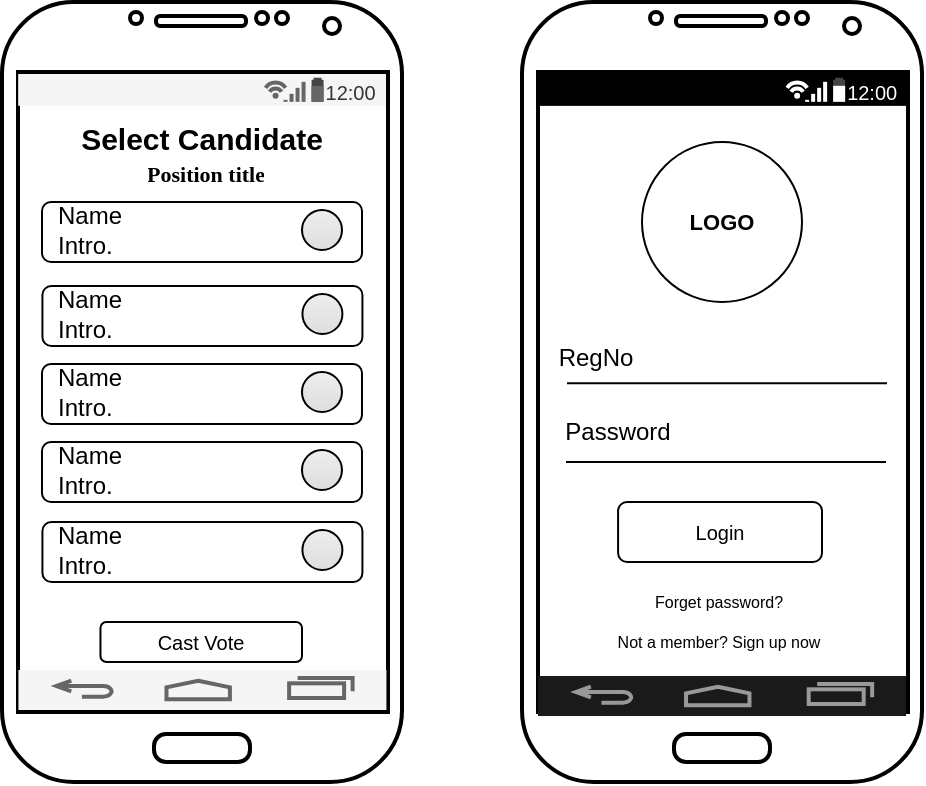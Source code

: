 <mxfile version="13.9.9" type="device"><diagram name="Page-1" id="f1b7ffb7-ca1e-a977-7cf5-a751b3c06c05"><mxGraphModel dx="1002" dy="572" grid="1" gridSize="10" guides="1" tooltips="1" connect="1" arrows="1" fold="1" page="1" pageScale="1" pageWidth="826" pageHeight="1169" background="#ffffff" math="0" shadow="0" extFonts="Permanent Marker^https://fonts.googleapis.com/css?family=Permanent+Marker"><root><mxCell id="0"/><mxCell id="1" parent="0"/><mxCell id="kMGmWasBhL4QaRdJXCfY-61" value="" style="verticalLabelPosition=bottom;verticalAlign=top;html=1;shadow=0;strokeWidth=2;shape=mxgraph.android.phone2;" parent="1" vertex="1"><mxGeometry x="330" y="50" width="200" height="390" as="geometry"/></mxCell><mxCell id="kMGmWasBhL4QaRdJXCfY-63" value="" style="strokeWidth=1;html=1;shadow=0;dashed=0;shape=mxgraph.android.statusBar;align=center;fillColor=#000000;strokeColor=#ffffff;fontColor=#ffffff;fontSize=10;" parent="1" vertex="1"><mxGeometry x="339" y="86" width="183.57" height="15.825" as="geometry"/></mxCell><mxCell id="kMGmWasBhL4QaRdJXCfY-64" value="" style="verticalLabelPosition=bottom;verticalAlign=top;html=1;shadow=0;dashed=0;strokeWidth=2;shape=mxgraph.android.navigation_bar_1;fillColor=#1A1A1A;strokeColor=#999999;" parent="1" vertex="1"><mxGeometry x="338" y="387" width="184" height="20" as="geometry"/></mxCell><mxCell id="kMGmWasBhL4QaRdJXCfY-65" value="Login" style="rounded=1;html=1;shadow=0;dashed=0;whiteSpace=wrap;fontSize=10;align=center;" parent="1" vertex="1"><mxGeometry x="378.04" y="300" width="101.96" height="30" as="geometry"/></mxCell><mxCell id="kMGmWasBhL4QaRdJXCfY-67" value="RegNo" style="text;html=1;strokeColor=none;fillColor=none;align=center;verticalAlign=middle;whiteSpace=wrap;rounded=0;" parent="1" vertex="1"><mxGeometry x="347.0" y="218" width="40" height="20" as="geometry"/></mxCell><mxCell id="kMGmWasBhL4QaRdJXCfY-69" value="Password" style="text;html=1;strokeColor=none;fillColor=none;align=center;verticalAlign=middle;whiteSpace=wrap;rounded=0;" parent="1" vertex="1"><mxGeometry x="357.71" y="255" width="40" height="20" as="geometry"/></mxCell><mxCell id="kMGmWasBhL4QaRdJXCfY-70" value="Forget password?" style="text;html=1;strokeColor=none;fillColor=none;align=center;verticalAlign=middle;whiteSpace=wrap;rounded=0;fontSize=8;" parent="1" vertex="1"><mxGeometry x="369.37" y="340" width="119.29" height="20" as="geometry"/></mxCell><mxCell id="kMGmWasBhL4QaRdJXCfY-71" value="" style="endArrow=none;html=1;fontSize=8;" parent="1" edge="1"><mxGeometry width="50" height="50" relative="1" as="geometry"><mxPoint x="512" y="280" as="sourcePoint"/><mxPoint x="352" y="280" as="targetPoint"/></mxGeometry></mxCell><mxCell id="kMGmWasBhL4QaRdJXCfY-72" value="" style="endArrow=none;html=1;fontSize=8;" parent="1" edge="1"><mxGeometry width="50" height="50" relative="1" as="geometry"><mxPoint x="512.5" y="240.66" as="sourcePoint"/><mxPoint x="352.5" y="240.66" as="targetPoint"/></mxGeometry></mxCell><mxCell id="kMGmWasBhL4QaRdJXCfY-73" value="LOGO" style="ellipse;whiteSpace=wrap;html=1;aspect=fixed;strokeColor=#000000;fontSize=11;fontStyle=1" parent="1" vertex="1"><mxGeometry x="390" y="120" width="80" height="80" as="geometry"/></mxCell><mxCell id="kMGmWasBhL4QaRdJXCfY-74" value="Not a member? Sign up now" style="text;html=1;strokeColor=none;fillColor=none;align=center;verticalAlign=middle;whiteSpace=wrap;rounded=0;fontSize=8;" parent="1" vertex="1"><mxGeometry x="369.37" y="360" width="119.29" height="20" as="geometry"/></mxCell><mxCell id="kMGmWasBhL4QaRdJXCfY-75" value="" style="verticalLabelPosition=bottom;verticalAlign=top;html=1;shadow=0;strokeWidth=2;shape=mxgraph.android.phone2;" parent="1" vertex="1"><mxGeometry x="70" y="50" width="200" height="390" as="geometry"/></mxCell><mxCell id="kMGmWasBhL4QaRdJXCfY-76" value="" style="strokeWidth=1;html=1;shadow=0;dashed=0;shape=mxgraph.android.statusBar;align=center;fillColor=#f5f5f5;strokeColor=#666666;fontSize=10;fontColor=#333333;" parent="1" vertex="1"><mxGeometry x="78.21" y="86" width="183.57" height="15.825" as="geometry"/></mxCell><mxCell id="kMGmWasBhL4QaRdJXCfY-77" value="" style="verticalLabelPosition=bottom;verticalAlign=top;html=1;shadow=0;dashed=0;strokeWidth=2;shape=mxgraph.android.navigation_bar_1;fillColor=#f5f5f5;strokeColor=#666666;fontColor=#333333;" parent="1" vertex="1"><mxGeometry x="78.21" y="384" width="184" height="20" as="geometry"/></mxCell><mxCell id="kMGmWasBhL4QaRdJXCfY-78" value="&lt;h1 style=&quot;font-size: 15px;&quot;&gt;Select Candidate&lt;/h1&gt;" style="text;html=1;strokeColor=none;fillColor=none;spacing=5;spacingTop=-20;whiteSpace=wrap;overflow=hidden;rounded=0;fontSize=15;align=center;" parent="1" vertex="1"><mxGeometry x="85.21" y="110" width="169.79" height="20" as="geometry"/></mxCell><mxCell id="kMGmWasBhL4QaRdJXCfY-89" value="" style="rounded=1;html=1;shadow=0;dashed=0;whiteSpace=wrap;fontSize=10;align=center;" parent="1" vertex="1"><mxGeometry x="90" y="150" width="160" height="30" as="geometry"/></mxCell><mxCell id="QnsAYgQ0OXSgmZTBLUDZ-9" value="Cast Vote" style="rounded=1;html=1;shadow=0;dashed=0;whiteSpace=wrap;fontSize=10;align=center;" vertex="1" parent="1"><mxGeometry x="119.23" y="360" width="100.77" height="20" as="geometry"/></mxCell><mxCell id="QnsAYgQ0OXSgmZTBLUDZ-10" value="" style="html=1;shadow=0;dashed=0;shape=mxgraph.bootstrap.radioButton2;labelPosition=right;verticalLabelPosition=middle;align=left;verticalAlign=middle;gradientColor=#DEDEDE;fillColor=#EDEDED;checked=0;spacing=5;checkedFill=#0085FC;checkedStroke=#ffffff;fontSize=15;fontColor=#000000;" vertex="1" parent="1"><mxGeometry x="220" y="154" width="20" height="20" as="geometry"/></mxCell><mxCell id="QnsAYgQ0OXSgmZTBLUDZ-11" value="Name&lt;br style=&quot;font-size: 12px;&quot;&gt;Intro." style="text;html=1;strokeColor=none;fillColor=none;align=left;verticalAlign=middle;whiteSpace=wrap;rounded=0;fontSize=12;fontColor=#000000;" vertex="1" parent="1"><mxGeometry x="96" y="154" width="100" height="20" as="geometry"/></mxCell><mxCell id="QnsAYgQ0OXSgmZTBLUDZ-12" value="" style="rounded=1;html=1;shadow=0;dashed=0;whiteSpace=wrap;fontSize=10;align=center;" vertex="1" parent="1"><mxGeometry x="90.21" y="192" width="160" height="30" as="geometry"/></mxCell><mxCell id="QnsAYgQ0OXSgmZTBLUDZ-13" value="" style="html=1;shadow=0;dashed=0;shape=mxgraph.bootstrap.radioButton2;labelPosition=right;verticalLabelPosition=middle;align=left;verticalAlign=middle;gradientColor=#DEDEDE;fillColor=#EDEDED;checked=0;spacing=5;checkedFill=#0085FC;checkedStroke=#ffffff;fontSize=15;fontColor=#000000;" vertex="1" parent="1"><mxGeometry x="220.21" y="196" width="20" height="20" as="geometry"/></mxCell><mxCell id="QnsAYgQ0OXSgmZTBLUDZ-14" value="Name&lt;br style=&quot;font-size: 12px;&quot;&gt;Intro." style="text;html=1;strokeColor=none;fillColor=none;align=left;verticalAlign=middle;whiteSpace=wrap;rounded=0;fontSize=12;fontColor=#000000;" vertex="1" parent="1"><mxGeometry x="96.21" y="196" width="100" height="20" as="geometry"/></mxCell><mxCell id="QnsAYgQ0OXSgmZTBLUDZ-15" value="" style="rounded=1;html=1;shadow=0;dashed=0;whiteSpace=wrap;fontSize=10;align=center;" vertex="1" parent="1"><mxGeometry x="89.99" y="231" width="160" height="30" as="geometry"/></mxCell><mxCell id="QnsAYgQ0OXSgmZTBLUDZ-16" value="" style="html=1;shadow=0;dashed=0;shape=mxgraph.bootstrap.radioButton2;labelPosition=right;verticalLabelPosition=middle;align=left;verticalAlign=middle;gradientColor=#DEDEDE;fillColor=#EDEDED;checked=0;spacing=5;checkedFill=#0085FC;checkedStroke=#ffffff;fontSize=15;fontColor=#000000;" vertex="1" parent="1"><mxGeometry x="219.99" y="235" width="20" height="20" as="geometry"/></mxCell><mxCell id="QnsAYgQ0OXSgmZTBLUDZ-17" value="Name&lt;br style=&quot;font-size: 12px;&quot;&gt;Intro." style="text;html=1;strokeColor=none;fillColor=none;align=left;verticalAlign=middle;whiteSpace=wrap;rounded=0;fontSize=12;fontColor=#000000;" vertex="1" parent="1"><mxGeometry x="95.99" y="235" width="100" height="20" as="geometry"/></mxCell><mxCell id="QnsAYgQ0OXSgmZTBLUDZ-18" value="" style="rounded=1;html=1;shadow=0;dashed=0;whiteSpace=wrap;fontSize=10;align=center;" vertex="1" parent="1"><mxGeometry x="89.99" y="270" width="160" height="30" as="geometry"/></mxCell><mxCell id="QnsAYgQ0OXSgmZTBLUDZ-19" value="" style="html=1;shadow=0;dashed=0;shape=mxgraph.bootstrap.radioButton2;labelPosition=right;verticalLabelPosition=middle;align=left;verticalAlign=middle;gradientColor=#DEDEDE;fillColor=#EDEDED;checked=0;spacing=5;checkedFill=#0085FC;checkedStroke=#ffffff;fontSize=15;fontColor=#000000;" vertex="1" parent="1"><mxGeometry x="219.99" y="274" width="20" height="20" as="geometry"/></mxCell><mxCell id="QnsAYgQ0OXSgmZTBLUDZ-20" value="Name&lt;br style=&quot;font-size: 12px;&quot;&gt;Intro." style="text;html=1;strokeColor=none;fillColor=none;align=left;verticalAlign=middle;whiteSpace=wrap;rounded=0;fontSize=12;fontColor=#000000;" vertex="1" parent="1"><mxGeometry x="95.99" y="274" width="100" height="20" as="geometry"/></mxCell><mxCell id="QnsAYgQ0OXSgmZTBLUDZ-21" value="" style="rounded=1;html=1;shadow=0;dashed=0;whiteSpace=wrap;fontSize=10;align=center;" vertex="1" parent="1"><mxGeometry x="90.21" y="310" width="160" height="30" as="geometry"/></mxCell><mxCell id="QnsAYgQ0OXSgmZTBLUDZ-22" value="" style="html=1;shadow=0;dashed=0;shape=mxgraph.bootstrap.radioButton2;labelPosition=right;verticalLabelPosition=middle;align=left;verticalAlign=middle;gradientColor=#DEDEDE;fillColor=#EDEDED;checked=0;spacing=5;checkedFill=#0085FC;checkedStroke=#ffffff;fontSize=15;fontColor=#000000;" vertex="1" parent="1"><mxGeometry x="220.21" y="314" width="20" height="20" as="geometry"/></mxCell><mxCell id="QnsAYgQ0OXSgmZTBLUDZ-23" value="Name&lt;br style=&quot;font-size: 12px;&quot;&gt;Intro." style="text;html=1;strokeColor=none;fillColor=none;align=left;verticalAlign=middle;whiteSpace=wrap;rounded=0;fontSize=12;fontColor=#000000;" vertex="1" parent="1"><mxGeometry x="96.21" y="314" width="100" height="20" as="geometry"/></mxCell><mxCell id="QnsAYgQ0OXSgmZTBLUDZ-24" value="&lt;h1 style=&quot;font-size: 11px;&quot;&gt;Position title&lt;/h1&gt;" style="text;html=1;strokeColor=none;fillColor=none;spacing=5;spacingTop=-20;whiteSpace=wrap;overflow=hidden;rounded=0;fontSize=11;align=center;fontStyle=0;fontFamily=Times New Roman;" vertex="1" parent="1"><mxGeometry x="86.99" y="133" width="169.79" height="10" as="geometry"/></mxCell></root></mxGraphModel></diagram></mxfile>